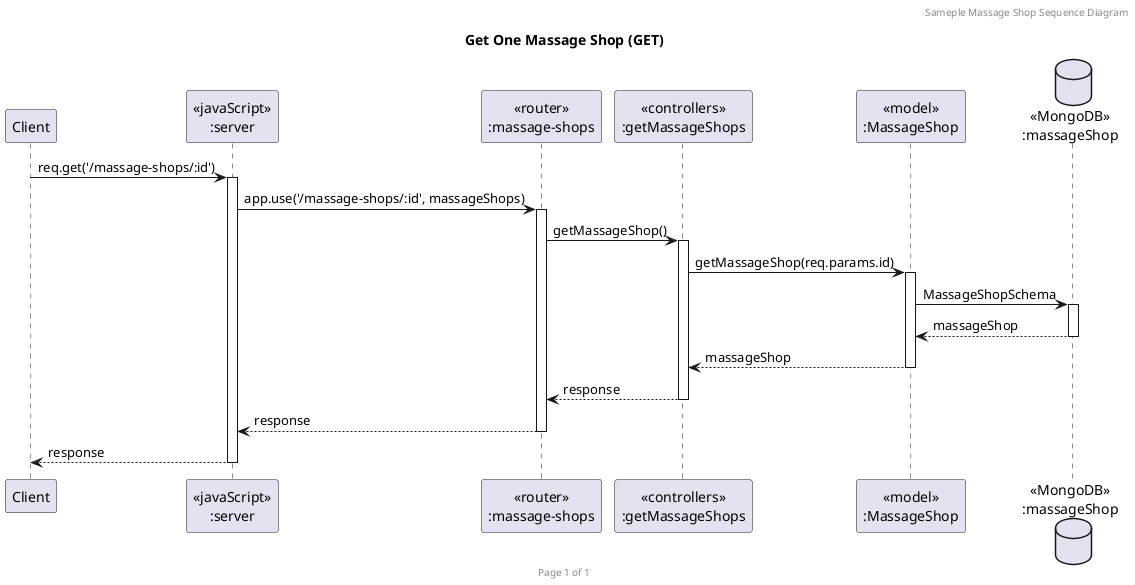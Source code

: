 @startuml Get One Massage Shop (GET)

header Sameple Massage Shop Sequence Diagram
footer Page %page% of %lastpage%
title "Get One Massage Shop (GET)"

participant "Client" as client
participant "<<javaScript>>\n:server" as server
participant "<<router>>\n:massage-shops" as routerMassageShop
participant "<<controllers>>\n:getMassageShops" as controllersGetMassageShop
participant "<<model>>\n:MassageShop" as modelMassageShop
database "<<MongoDB>>\n:massageShop" as MassageShopDatabase

client->server ++:req.get('/massage-shops/:id')
server->routerMassageShop ++:app.use('/massage-shops/:id', massageShops)
routerMassageShop -> controllersGetMassageShop ++:getMassageShop()
controllersGetMassageShop->modelMassageShop ++:getMassageShop(req.params.id)
modelMassageShop ->MassageShopDatabase ++: MassageShopSchema
MassageShopDatabase --> modelMassageShop --: massageShop
controllersGetMassageShop <-- modelMassageShop --:massageShop
routerMassageShop <-- controllersGetMassageShop --:response
server <-- routerMassageShop --:response
client <-- server --:response

@enduml
